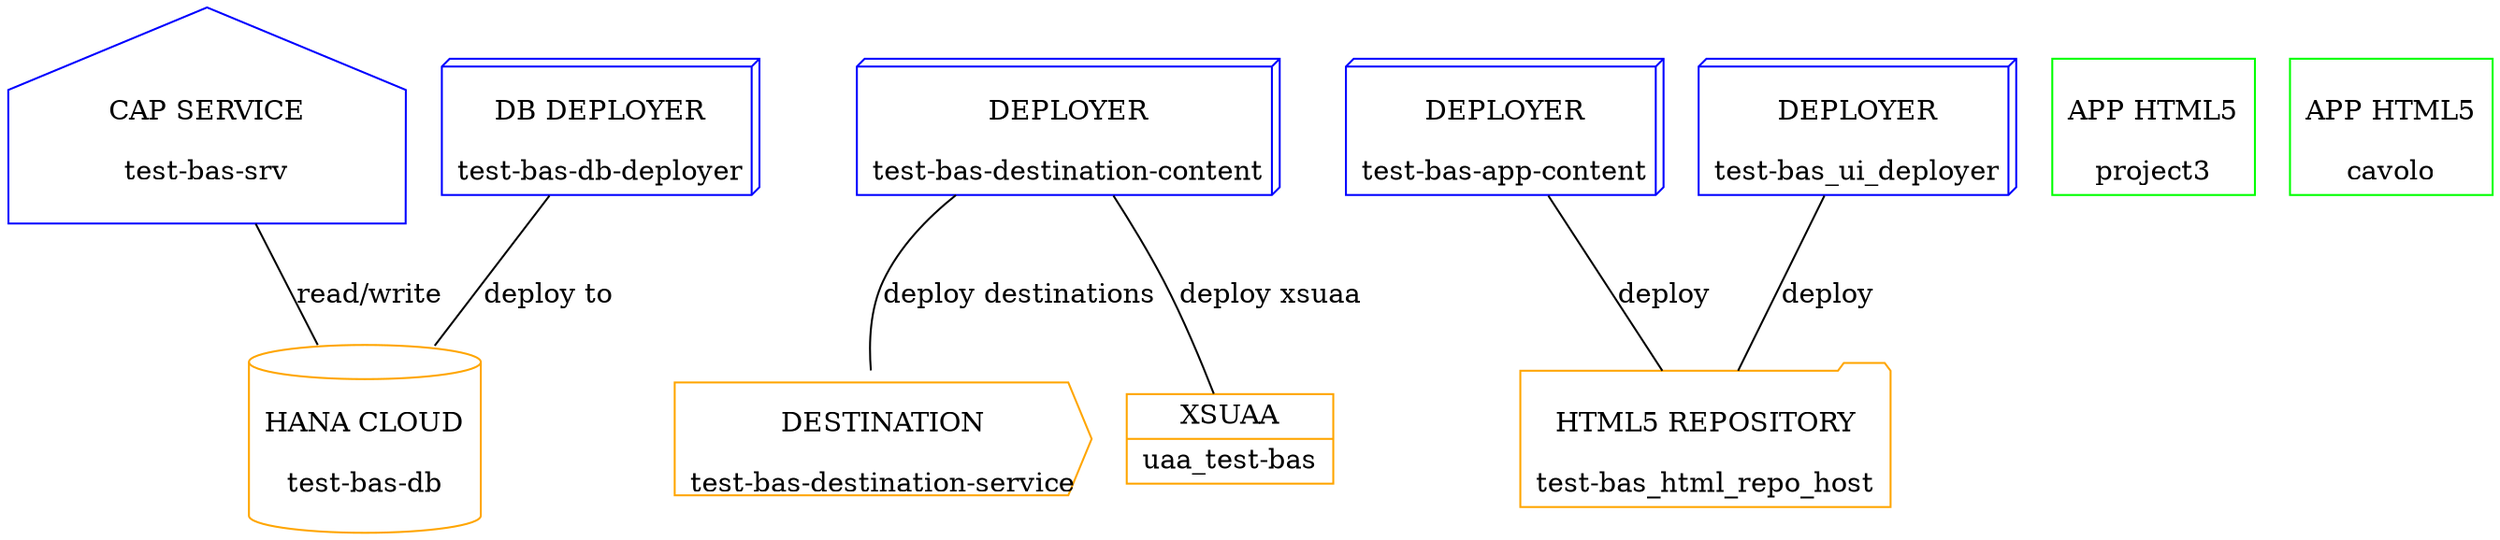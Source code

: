 graph MTA {
  "test-bas-srv" [ label = "\nCAP SERVICE\n\ntest-bas-srv", shape =house, color = "blue" ];
  "test-bas-db" [ label = "\nHANA CLOUD\n\ntest-bas-db", shape =cylinder, color = "orange" ];
  "test-bas-db-deployer" [ label = "\nDB DEPLOYER\n\ntest-bas-db-deployer", shape =box3d, color = "blue" ];
  "test-bas-destination-content" [ label = "\nDEPLOYER\n\ntest-bas-destination-content", shape =box3d, color = "blue" ];
  "test-bas-destination-service" [ label = "\nDESTINATION\n\ntest-bas-destination-service", shape =cds, color = "orange" ];
  "uaa_test-bas" [ label = "{XSUAA|uaa_test-bas}", shape =record, color = "orange" ];
  "test-bas-app-content" [ label = "\nDEPLOYER\n\ntest-bas-app-content", shape =box3d, color = "blue" ];
  "test-bas_html_repo_host" [ label = "\nHTML5 REPOSITORY\n\ntest-bas_html_repo_host", shape =folder, color = "orange" ];
  "project3" [ label = "\nAPP HTML5\n\nproject3", shape =rect, color = "green" ];
  "test-bas_ui_deployer" [ label = "\nDEPLOYER\n\ntest-bas_ui_deployer", shape =box3d, color = "blue" ];
  "cavolo" [ label = "\nAPP HTML5\n\ncavolo", shape =rect, color = "green" ];
  "test-bas-srv" -- "test-bas-db" [ label = "read/write" ];
  "test-bas-db-deployer" -- "test-bas-db" [ label = "deploy to" ];
  "test-bas-destination-content" -- "test-bas-destination-service" [ label = "deploy destinations" ];
  "test-bas-destination-content" -- "uaa_test-bas" [ label = "deploy xsuaa" ];
  "test-bas-app-content" -- "test-bas_html_repo_host" [ label = "deploy" ];
  "test-bas_ui_deployer" -- "test-bas_html_repo_host" [ label = "deploy" ];
}
